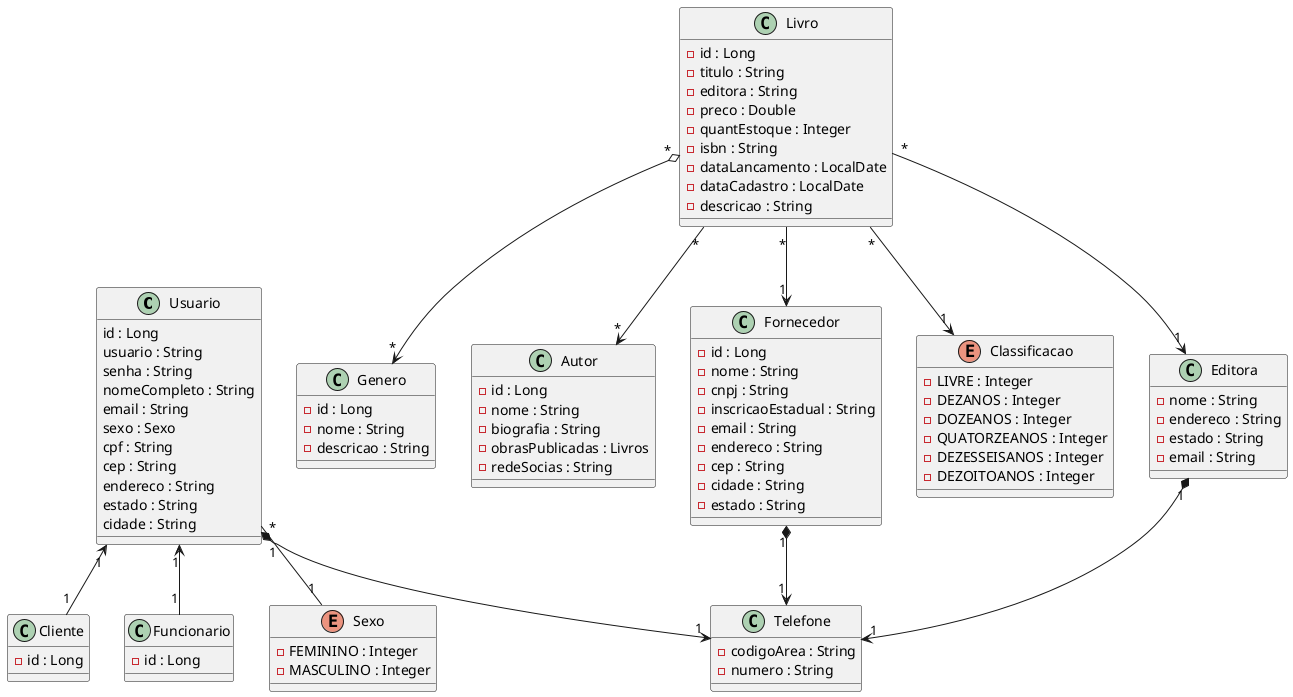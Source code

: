 @startuml

class Usuario {
  id : Long
  usuario : String
  senha : String
  nomeCompleto : String
  email : String
  sexo : Sexo
  cpf : String
  cep : String
  endereco : String
  estado : String
  cidade : String
  
}

class Cliente{
  - id : Long 
}


class Funcionario {
 - id : Long
}

enum Sexo{
 - FEMININO : Integer
 - MASCULINO : Integer
}

class Livro {
 - id : Long
 - titulo : String
 - editora : String
 - preco : Double
 - quantEstoque : Integer
 - isbn : String
 - dataLancamento : LocalDate
 - dataCadastro : LocalDate
 - descricao : String
}

class Genero{
 - id : Long
 - nome : String
 - descricao : String
}

class Autor{
 - id : Long
 - nome : String
 - biografia : String
 - obrasPublicadas : Livros
 - redeSocias : String
}

class Fornecedor{
 - id : Long
 - nome : String
 - cnpj : String
 - inscricaoEstadual : String
 - email : String
 - endereco : String
 - cep : String
 - cidade : String
 - estado : String
}

enum Classificacao{
  - LIVRE : Integer 
  - DEZANOS : Integer
  - DOZEANOS : Integer
  - QUATORZEANOS : Integer
  - DEZESSEISANOS : Integer
  - DEZOITOANOS : Integer
}

class Editora {
 - nome : String
 - endereco : String
 - estado : String
 - email : String
}

class Telefone{
 - codigoArea : String
 - numero : String
}

Usuario "1" <-- "1" Cliente
Usuario "1" <-- "1" Funcionario
Usuario "*" -- "1" Sexo
Usuario "1" *--> "1" Telefone

Livro "*" o--> "*" Genero
Livro "*" --> "*" Autor
Livro "*" --> "1" Fornecedor 
Livro "*" --> "1" Editora
Livro "*" --> "1" Classificacao

Editora "1" *--> "1" Telefone
Fornecedor "1" *--> "1" Telefone

@enduml